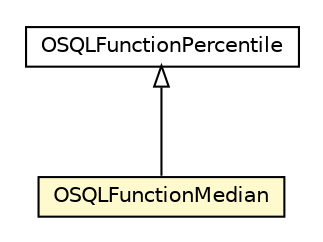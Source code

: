 #!/usr/local/bin/dot
#
# Class diagram 
# Generated by UMLGraph version R5_6-24-gf6e263 (http://www.umlgraph.org/)
#

digraph G {
	edge [fontname="Helvetica",fontsize=10,labelfontname="Helvetica",labelfontsize=10];
	node [fontname="Helvetica",fontsize=10,shape=plaintext];
	nodesep=0.25;
	ranksep=0.5;
	// com.orientechnologies.orient.core.sql.functions.stat.OSQLFunctionMedian
	c3374325 [label=<<table title="com.orientechnologies.orient.core.sql.functions.stat.OSQLFunctionMedian" border="0" cellborder="1" cellspacing="0" cellpadding="2" port="p" bgcolor="lemonChiffon" href="./OSQLFunctionMedian.html">
		<tr><td><table border="0" cellspacing="0" cellpadding="1">
<tr><td align="center" balign="center"> OSQLFunctionMedian </td></tr>
		</table></td></tr>
		</table>>, URL="./OSQLFunctionMedian.html", fontname="Helvetica", fontcolor="black", fontsize=10.0];
	// com.orientechnologies.orient.core.sql.functions.stat.OSQLFunctionPercentile
	c3374327 [label=<<table title="com.orientechnologies.orient.core.sql.functions.stat.OSQLFunctionPercentile" border="0" cellborder="1" cellspacing="0" cellpadding="2" port="p" href="./OSQLFunctionPercentile.html">
		<tr><td><table border="0" cellspacing="0" cellpadding="1">
<tr><td align="center" balign="center"> OSQLFunctionPercentile </td></tr>
		</table></td></tr>
		</table>>, URL="./OSQLFunctionPercentile.html", fontname="Helvetica", fontcolor="black", fontsize=10.0];
	//com.orientechnologies.orient.core.sql.functions.stat.OSQLFunctionMedian extends com.orientechnologies.orient.core.sql.functions.stat.OSQLFunctionPercentile
	c3374327:p -> c3374325:p [dir=back,arrowtail=empty];
}

